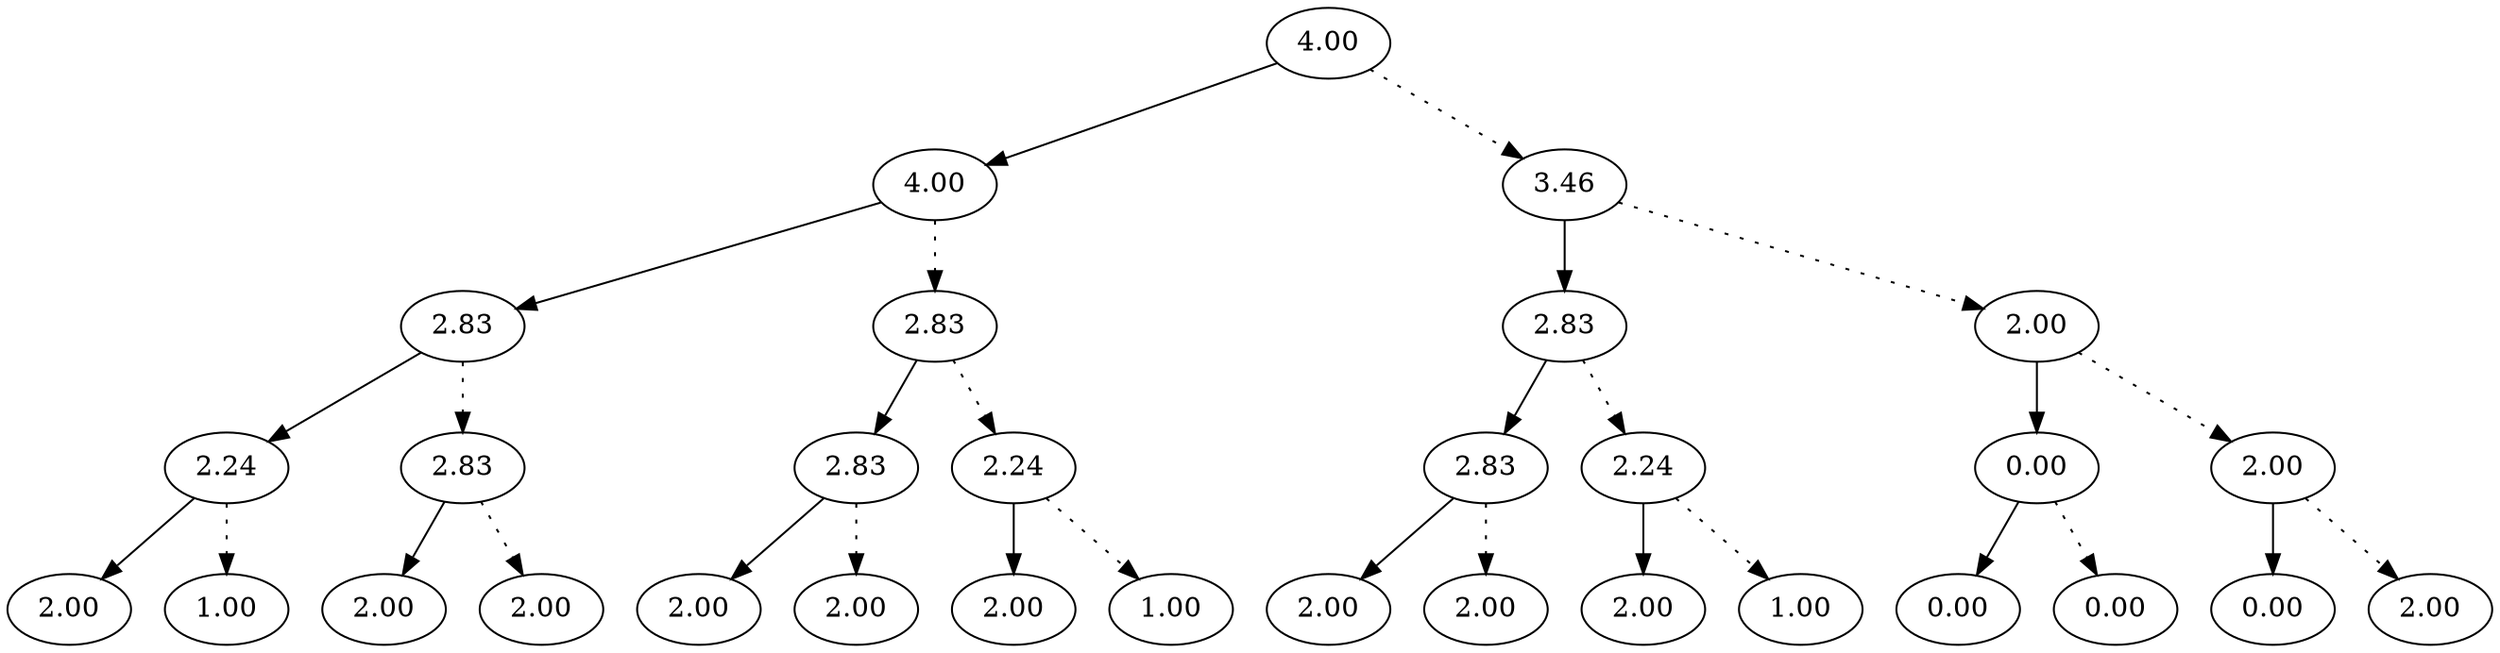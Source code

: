 digraph {
	"0_0" [label=4.00]
	"1_0" [label=4.00]
	"0_0" -> "1_0"
	"2_0" [label=2.83]
	"1_0" -> "2_0"
	"3_0" [label=2.24]
	"2_0" -> "3_0"
	"4_0" [label=2.00]
	"3_0" -> "4_0"
	"4_1" [label=1.00]
	"3_0" -> "4_1" [style=dotted]
	"3_1" [label=2.83]
	"2_0" -> "3_1" [style=dotted]
	"4_2" [label=2.00]
	"3_1" -> "4_2"
	"4_3" [label=2.00]
	"3_1" -> "4_3" [style=dotted]
	"2_1" [label=2.83]
	"1_0" -> "2_1" [style=dotted]
	"3_2" [label=2.83]
	"2_1" -> "3_2"
	"4_4" [label=2.00]
	"3_2" -> "4_4"
	"4_5" [label=2.00]
	"3_2" -> "4_5" [style=dotted]
	"3_3" [label=2.24]
	"2_1" -> "3_3" [style=dotted]
	"4_6" [label=2.00]
	"3_3" -> "4_6"
	"4_7" [label=1.00]
	"3_3" -> "4_7" [style=dotted]
	"1_1" [label=3.46]
	"0_0" -> "1_1" [style=dotted]
	"2_2" [label=2.83]
	"1_1" -> "2_2"
	"3_4" [label=2.83]
	"2_2" -> "3_4"
	"4_8" [label=2.00]
	"3_4" -> "4_8"
	"4_9" [label=2.00]
	"3_4" -> "4_9" [style=dotted]
	"3_5" [label=2.24]
	"2_2" -> "3_5" [style=dotted]
	"4_10" [label=2.00]
	"3_5" -> "4_10"
	"4_11" [label=1.00]
	"3_5" -> "4_11" [style=dotted]
	"2_3" [label=2.00]
	"1_1" -> "2_3" [style=dotted]
	"3_6" [label=0.00]
	"2_3" -> "3_6"
	"4_12" [label=0.00]
	"3_6" -> "4_12"
	"4_13" [label=0.00]
	"3_6" -> "4_13" [style=dotted]
	"3_7" [label=2.00]
	"2_3" -> "3_7" [style=dotted]
	"4_14" [label=0.00]
	"3_7" -> "4_14"
	"4_15" [label=2.00]
	"3_7" -> "4_15" [style=dotted]
}
